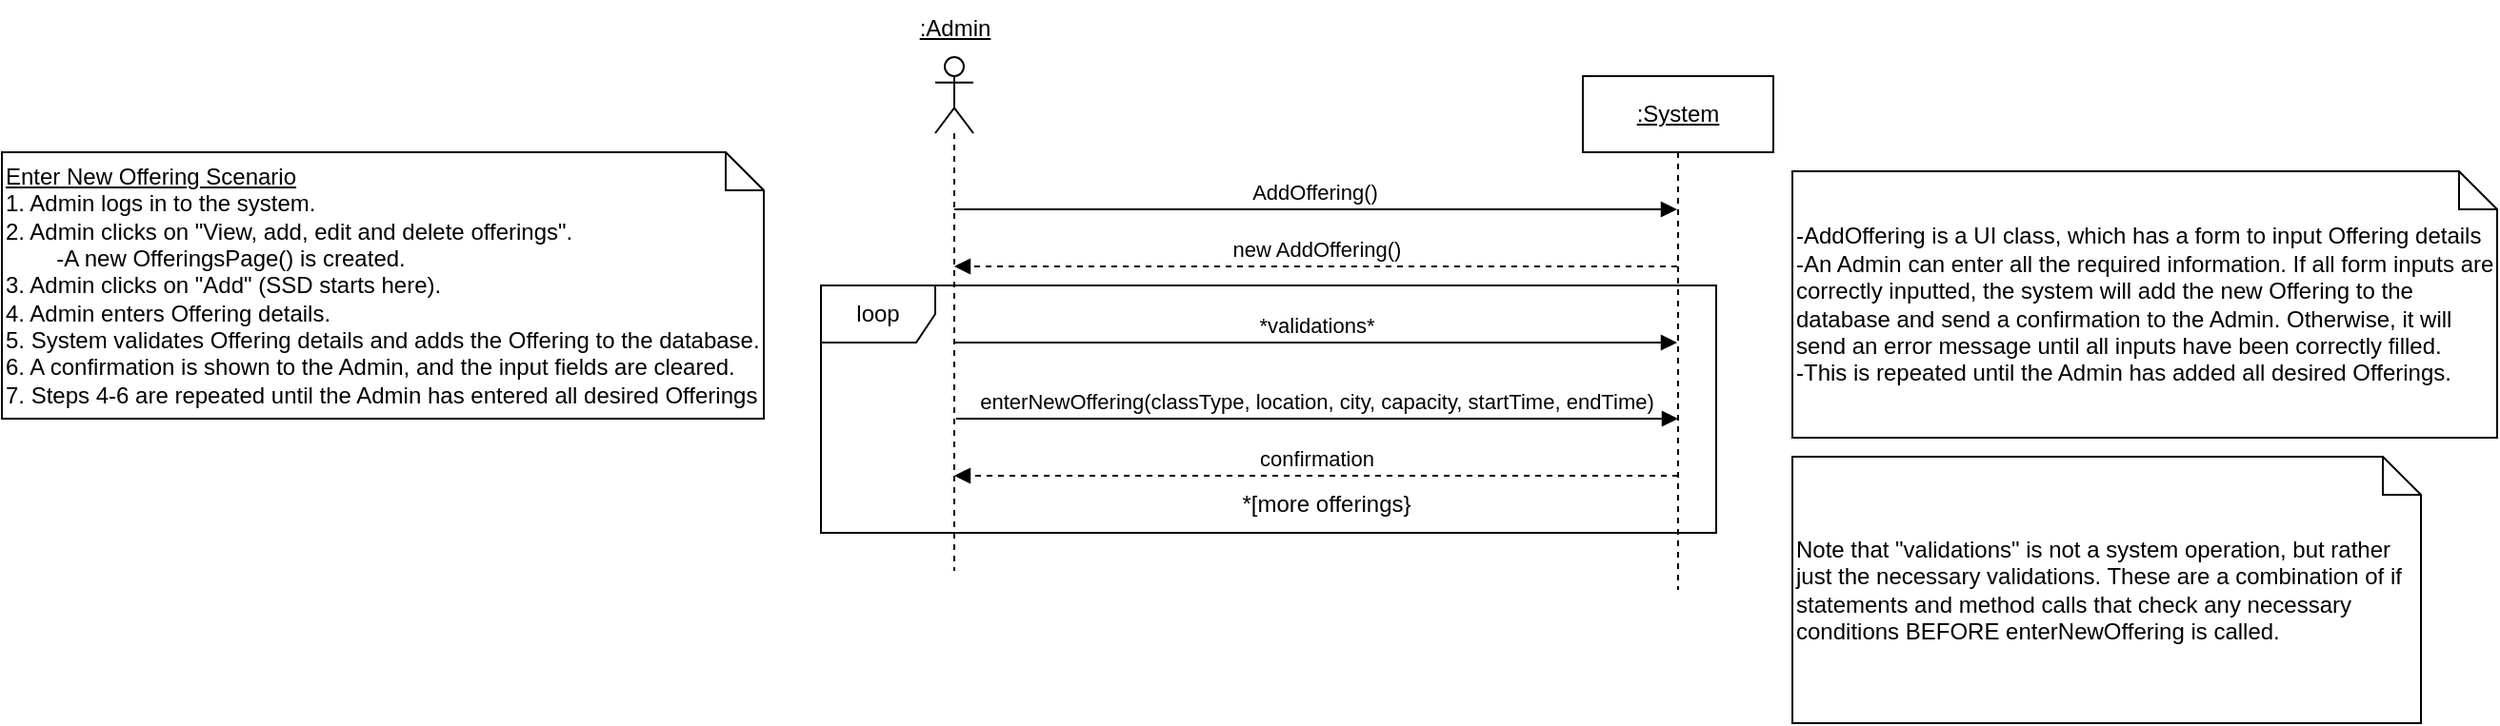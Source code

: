 <mxfile version="24.8.4">
  <diagram name="Page-1" id="2YBvvXClWsGukQMizWep">
    <mxGraphModel dx="1189" dy="906" grid="1" gridSize="10" guides="1" tooltips="1" connect="1" arrows="1" fold="1" page="1" pageScale="1" pageWidth="850" pageHeight="1100" math="0" shadow="0">
      <root>
        <mxCell id="0" />
        <mxCell id="1" parent="0" />
        <mxCell id="QT0idfkxXLzTyoDSYEQH-2" value="" style="shape=umlLifeline;perimeter=lifelinePerimeter;whiteSpace=wrap;html=1;container=1;dropTarget=0;collapsible=0;recursiveResize=0;outlineConnect=0;portConstraint=eastwest;newEdgeStyle={&quot;curved&quot;:0,&quot;rounded&quot;:0};participant=umlActor;" parent="1" vertex="1">
          <mxGeometry x="80" y="50" width="20" height="270" as="geometry" />
        </mxCell>
        <mxCell id="QT0idfkxXLzTyoDSYEQH-3" value="&lt;u&gt;:Admin&lt;/u&gt;" style="text;html=1;align=center;verticalAlign=middle;resizable=0;points=[];autosize=1;strokeColor=none;fillColor=none;" parent="1" vertex="1">
          <mxGeometry x="60" y="20" width="60" height="30" as="geometry" />
        </mxCell>
        <mxCell id="QT0idfkxXLzTyoDSYEQH-4" value="&lt;u&gt;:System&lt;/u&gt;" style="shape=umlLifeline;perimeter=lifelinePerimeter;whiteSpace=wrap;html=1;container=1;dropTarget=0;collapsible=0;recursiveResize=0;outlineConnect=0;portConstraint=eastwest;newEdgeStyle={&quot;curved&quot;:0,&quot;rounded&quot;:0};" parent="1" vertex="1">
          <mxGeometry x="420" y="60" width="100" height="270" as="geometry" />
        </mxCell>
        <mxCell id="QT0idfkxXLzTyoDSYEQH-15" value="AddOffering()" style="html=1;verticalAlign=bottom;endArrow=block;edgeStyle=elbowEdgeStyle;elbow=vertical;curved=0;rounded=0;" parent="1" target="QT0idfkxXLzTyoDSYEQH-4" edge="1">
          <mxGeometry x="-0.002" relative="1" as="geometry">
            <mxPoint x="89.999" y="130" as="sourcePoint" />
            <Array as="points">
              <mxPoint x="180.07" y="130" />
            </Array>
            <mxPoint x="374.57" y="130" as="targetPoint" />
            <mxPoint as="offset" />
          </mxGeometry>
        </mxCell>
        <mxCell id="QT0idfkxXLzTyoDSYEQH-17" value="new AddOffering()" style="html=1;verticalAlign=bottom;endArrow=block;edgeStyle=elbowEdgeStyle;elbow=vertical;curved=0;rounded=0;dashed=1;" parent="1" source="QT0idfkxXLzTyoDSYEQH-4" edge="1">
          <mxGeometry relative="1" as="geometry">
            <mxPoint x="460" y="160" as="sourcePoint" />
            <Array as="points">
              <mxPoint x="180.07" y="160" />
            </Array>
            <mxPoint x="89.999" y="160" as="targetPoint" />
            <mxPoint as="offset" />
          </mxGeometry>
        </mxCell>
        <mxCell id="wPXZ8VNcLeqiLXzsY5N9-1" value="&lt;div&gt;-AddOffering is a UI class, which has a form to input Offering details&lt;/div&gt;&lt;div&gt;-An Admin can enter all the required information. If all form inputs are correctly inputted, the system will add the new Offering to the database and send a confirmation to the Admin. Otherwise, it will send an error message until all inputs have been correctly filled.&lt;/div&gt;&lt;div&gt;-This is repeated until the Admin has added all desired Offerings.&lt;/div&gt;" style="shape=note;size=20;whiteSpace=wrap;html=1;align=left;" parent="1" vertex="1">
          <mxGeometry x="530" y="110" width="370" height="140" as="geometry" />
        </mxCell>
        <mxCell id="9VZ1k0ZcQNu3xWcckRNs-1" value="enterNewOffering(classType, location, city, capacity, startTime, endTime)" style="html=1;verticalAlign=bottom;endArrow=block;edgeStyle=elbowEdgeStyle;elbow=vertical;curved=0;rounded=0;" parent="1" edge="1">
          <mxGeometry x="-0.003" relative="1" as="geometry">
            <mxPoint x="90.999" y="240" as="sourcePoint" />
            <Array as="points">
              <mxPoint x="181.07" y="240" />
            </Array>
            <mxPoint x="470" y="240" as="targetPoint" />
            <mxPoint as="offset" />
          </mxGeometry>
        </mxCell>
        <mxCell id="9VZ1k0ZcQNu3xWcckRNs-2" value="confirmation" style="html=1;verticalAlign=bottom;endArrow=block;edgeStyle=elbowEdgeStyle;elbow=vertical;curved=0;rounded=0;dashed=1;" parent="1" edge="1">
          <mxGeometry relative="1" as="geometry">
            <mxPoint x="470" y="270" as="sourcePoint" />
            <Array as="points">
              <mxPoint x="180.07" y="270" />
            </Array>
            <mxPoint x="89.999" y="270" as="targetPoint" />
            <mxPoint as="offset" />
          </mxGeometry>
        </mxCell>
        <mxCell id="9VZ1k0ZcQNu3xWcckRNs-6" value="loop" style="shape=umlFrame;whiteSpace=wrap;html=1;pointerEvents=0;" parent="1" vertex="1">
          <mxGeometry x="20" y="170" width="470" height="130" as="geometry" />
        </mxCell>
        <mxCell id="9VZ1k0ZcQNu3xWcckRNs-7" value="*[more offerings}" style="text;html=1;align=center;verticalAlign=middle;resizable=0;points=[];autosize=1;strokeColor=none;fillColor=none;" parent="1" vertex="1">
          <mxGeometry x="230" y="270" width="110" height="30" as="geometry" />
        </mxCell>
        <mxCell id="YUQEajrGU9sA8-wg1mZE-2" value="&lt;u&gt;Enter New Offering Scenario&lt;/u&gt;&lt;div&gt;1. Admin logs in to the system.&lt;/div&gt;&lt;div&gt;2. Admin clicks on &quot;View, add, edit and delete offerings&quot;.&amp;nbsp;&lt;/div&gt;&lt;div&gt;&lt;span style=&quot;white-space: pre;&quot;&gt;&#x9;&lt;/span&gt;-A new OfferingsPage() is created.&lt;br&gt;&lt;/div&gt;&lt;div&gt;3. Admin clicks on &quot;Add&quot; (SSD starts here).&lt;/div&gt;&lt;div&gt;4. Admin enters Offering details.&lt;/div&gt;&lt;div&gt;5. System validates Offering details and adds the Offering to the database.&lt;/div&gt;&lt;div&gt;6. A confirmation is shown to the Admin, and the input fields are cleared.&lt;/div&gt;&lt;div&gt;7. Steps 4-6 are repeated until the Admin has entered all desired Offerings&lt;/div&gt;" style="shape=note;size=20;whiteSpace=wrap;html=1;align=left;" parent="1" vertex="1">
          <mxGeometry x="-410" y="100" width="400" height="140" as="geometry" />
        </mxCell>
        <mxCell id="ajoa_421g7RNQcH5PAfN-1" value="*validations*" style="html=1;verticalAlign=bottom;endArrow=block;edgeStyle=elbowEdgeStyle;elbow=vertical;curved=0;rounded=0;" parent="1" target="QT0idfkxXLzTyoDSYEQH-4" edge="1">
          <mxGeometry relative="1" as="geometry">
            <mxPoint x="89.999" y="200" as="sourcePoint" />
            <Array as="points">
              <mxPoint x="180.07" y="200" />
            </Array>
            <mxPoint x="374.57" y="200" as="targetPoint" />
            <mxPoint as="offset" />
          </mxGeometry>
        </mxCell>
        <mxCell id="ajoa_421g7RNQcH5PAfN-2" value="Note that &quot;validations&quot; is not a system operation, but rather just the necessary validations. These are a combination of if statements and method calls that check any necessary conditions BEFORE enterNewOffering is called." style="shape=note;size=20;whiteSpace=wrap;html=1;align=left;" parent="1" vertex="1">
          <mxGeometry x="530" y="260" width="330" height="140" as="geometry" />
        </mxCell>
      </root>
    </mxGraphModel>
  </diagram>
</mxfile>
